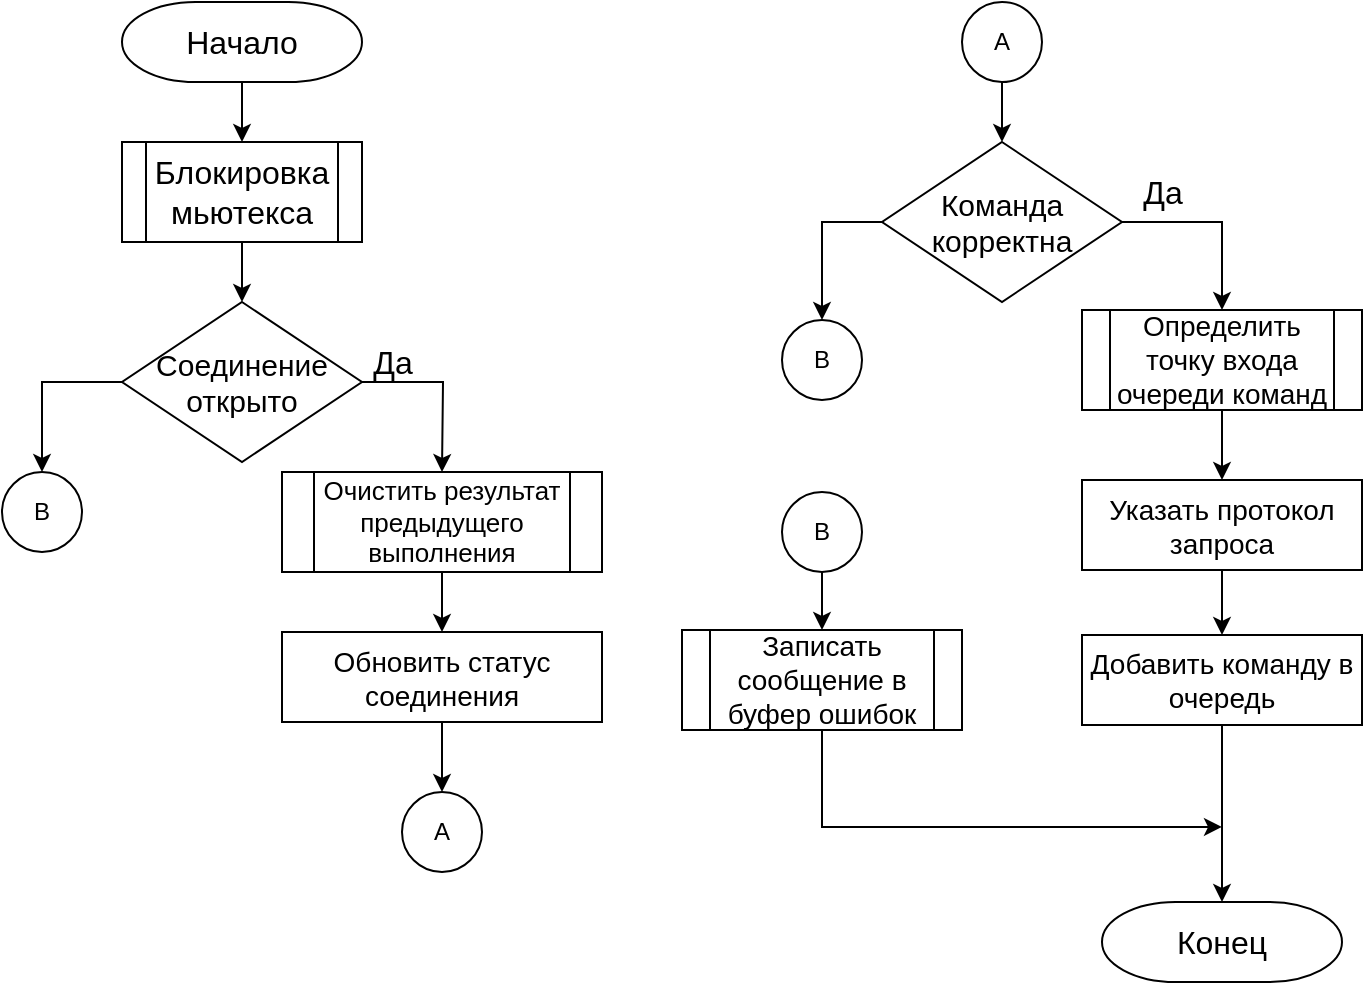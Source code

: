 <mxfile version="13.9.9" type="device"><diagram id="a2he11h2Zu4jGaoNK2Ix" name="Страница 1"><mxGraphModel dx="1205" dy="687" grid="1" gridSize="10" guides="1" tooltips="1" connect="1" arrows="1" fold="1" page="1" pageScale="1" pageWidth="827" pageHeight="1169" math="0" shadow="0"><root><mxCell id="0"/><mxCell id="1" parent="0"/><mxCell id="LemFToxEVEiaFvEiyyyv-5" style="edgeStyle=orthogonalEdgeStyle;rounded=0;orthogonalLoop=1;jettySize=auto;html=1;exitX=0.5;exitY=1;exitDx=0;exitDy=0;exitPerimeter=0;entryX=0.5;entryY=0;entryDx=0;entryDy=0;" parent="1" source="LemFToxEVEiaFvEiyyyv-1" target="LemFToxEVEiaFvEiyyyv-4" edge="1"><mxGeometry relative="1" as="geometry"/></mxCell><mxCell id="LemFToxEVEiaFvEiyyyv-1" value="&lt;font style=&quot;font-size: 16px&quot;&gt;Начало&lt;/font&gt;" style="strokeWidth=1;html=1;shape=mxgraph.flowchart.terminator;whiteSpace=wrap;" parent="1" vertex="1"><mxGeometry x="160" y="40" width="120" height="40" as="geometry"/></mxCell><mxCell id="LemFToxEVEiaFvEiyyyv-7" style="edgeStyle=orthogonalEdgeStyle;rounded=0;orthogonalLoop=1;jettySize=auto;html=1;exitX=0.5;exitY=1;exitDx=0;exitDy=0;entryX=0.5;entryY=0;entryDx=0;entryDy=0;entryPerimeter=0;" parent="1" source="LemFToxEVEiaFvEiyyyv-4" target="LemFToxEVEiaFvEiyyyv-6" edge="1"><mxGeometry relative="1" as="geometry"/></mxCell><mxCell id="LemFToxEVEiaFvEiyyyv-4" value="&lt;font style=&quot;font-size: 16px&quot;&gt;Блокировка мьютекса&lt;/font&gt;" style="shape=process;whiteSpace=wrap;html=1;backgroundOutline=1;rounded=0;strokeWidth=1;" parent="1" vertex="1"><mxGeometry x="160" y="110" width="120" height="50" as="geometry"/></mxCell><mxCell id="LemFToxEVEiaFvEiyyyv-10" style="edgeStyle=orthogonalEdgeStyle;rounded=0;orthogonalLoop=1;jettySize=auto;html=1;exitX=0;exitY=0.5;exitDx=0;exitDy=0;exitPerimeter=0;entryX=0.5;entryY=0;entryDx=0;entryDy=0;" parent="1" source="LemFToxEVEiaFvEiyyyv-6" target="LemFToxEVEiaFvEiyyyv-9" edge="1"><mxGeometry relative="1" as="geometry"/></mxCell><mxCell id="LemFToxEVEiaFvEiyyyv-12" style="edgeStyle=orthogonalEdgeStyle;rounded=0;orthogonalLoop=1;jettySize=auto;html=1;exitX=1;exitY=0.5;exitDx=0;exitDy=0;exitPerimeter=0;entryX=0.5;entryY=0;entryDx=0;entryDy=0;entryPerimeter=0;" parent="1" source="LemFToxEVEiaFvEiyyyv-6" edge="1"><mxGeometry relative="1" as="geometry"><mxPoint x="320" y="275" as="targetPoint"/></mxGeometry></mxCell><mxCell id="LemFToxEVEiaFvEiyyyv-6" value="&lt;font style=&quot;font-size: 15px&quot;&gt;Соединение &lt;br&gt;открыто&lt;/font&gt;" style="strokeWidth=1;html=1;shape=mxgraph.flowchart.decision;whiteSpace=wrap;rounded=0;" parent="1" vertex="1"><mxGeometry x="160" y="190" width="120" height="80" as="geometry"/></mxCell><mxCell id="LemFToxEVEiaFvEiyyyv-9" value="B" style="ellipse;whiteSpace=wrap;html=1;aspect=fixed;rounded=0;strokeWidth=1;" parent="1" vertex="1"><mxGeometry x="100" y="275" width="40" height="40" as="geometry"/></mxCell><mxCell id="LemFToxEVEiaFvEiyyyv-13" value="&lt;font style=&quot;font-size: 16px&quot;&gt;Да&lt;/font&gt;" style="text;html=1;align=center;verticalAlign=middle;resizable=0;points=[];autosize=1;" parent="1" vertex="1"><mxGeometry x="275" y="210" width="40" height="20" as="geometry"/></mxCell><mxCell id="s7dE0I-20HVkc_vtpToa-3" style="edgeStyle=orthogonalEdgeStyle;rounded=0;orthogonalLoop=1;jettySize=auto;html=1;exitX=0.5;exitY=1;exitDx=0;exitDy=0;entryX=0.5;entryY=0;entryDx=0;entryDy=0;" parent="1" source="LemFToxEVEiaFvEiyyyv-31" target="s7dE0I-20HVkc_vtpToa-2" edge="1"><mxGeometry relative="1" as="geometry"/></mxCell><mxCell id="LemFToxEVEiaFvEiyyyv-31" value="&lt;font style=&quot;font-size: 13px&quot;&gt;Очистить результат предыдущего выполнения&lt;/font&gt;" style="shape=process;whiteSpace=wrap;html=1;backgroundOutline=1;rounded=0;strokeWidth=1;" parent="1" vertex="1"><mxGeometry x="240" y="275" width="160" height="50" as="geometry"/></mxCell><mxCell id="s7dE0I-20HVkc_vtpToa-7" style="edgeStyle=orthogonalEdgeStyle;rounded=0;orthogonalLoop=1;jettySize=auto;html=1;exitX=0.5;exitY=1;exitDx=0;exitDy=0;entryX=0.5;entryY=0;entryDx=0;entryDy=0;entryPerimeter=0;" parent="1" source="LemFToxEVEiaFvEiyyyv-35" target="LemFToxEVEiaFvEiyyyv-37" edge="1"><mxGeometry relative="1" as="geometry"/></mxCell><mxCell id="LemFToxEVEiaFvEiyyyv-35" value="A" style="ellipse;whiteSpace=wrap;html=1;aspect=fixed;rounded=0;strokeWidth=1;" parent="1" vertex="1"><mxGeometry x="580" y="40" width="40" height="40" as="geometry"/></mxCell><mxCell id="LemFToxEVEiaFvEiyyyv-39" style="edgeStyle=orthogonalEdgeStyle;rounded=0;orthogonalLoop=1;jettySize=auto;html=1;exitX=0;exitY=0.5;exitDx=0;exitDy=0;exitPerimeter=0;entryX=0.5;entryY=0;entryDx=0;entryDy=0;" parent="1" source="LemFToxEVEiaFvEiyyyv-37" target="LemFToxEVEiaFvEiyyyv-40" edge="1"><mxGeometry relative="1" as="geometry"><mxPoint x="510" y="350" as="targetPoint"/></mxGeometry></mxCell><mxCell id="LemFToxEVEiaFvEiyyyv-44" style="edgeStyle=orthogonalEdgeStyle;rounded=0;orthogonalLoop=1;jettySize=auto;html=1;exitX=1;exitY=0.5;exitDx=0;exitDy=0;exitPerimeter=0;entryX=0.5;entryY=0;entryDx=0;entryDy=0;" parent="1" source="LemFToxEVEiaFvEiyyyv-37" target="LemFToxEVEiaFvEiyyyv-45" edge="1"><mxGeometry relative="1" as="geometry"><mxPoint x="710" y="360" as="targetPoint"/></mxGeometry></mxCell><mxCell id="LemFToxEVEiaFvEiyyyv-37" value="&lt;span style=&quot;font-size: 15px&quot;&gt;Команда корректна&lt;/span&gt;" style="strokeWidth=1;html=1;shape=mxgraph.flowchart.decision;whiteSpace=wrap;rounded=0;" parent="1" vertex="1"><mxGeometry x="540" y="110" width="120" height="80" as="geometry"/></mxCell><mxCell id="LemFToxEVEiaFvEiyyyv-40" value="B" style="ellipse;whiteSpace=wrap;html=1;aspect=fixed;rounded=0;strokeWidth=1;" parent="1" vertex="1"><mxGeometry x="490" y="199" width="40" height="40" as="geometry"/></mxCell><mxCell id="s7dE0I-20HVkc_vtpToa-9" style="edgeStyle=orthogonalEdgeStyle;rounded=0;orthogonalLoop=1;jettySize=auto;html=1;exitX=0.5;exitY=1;exitDx=0;exitDy=0;entryX=0.5;entryY=0;entryDx=0;entryDy=0;" parent="1" source="LemFToxEVEiaFvEiyyyv-45" target="SIBhmC5fLHOl5e59MXEq-1" edge="1"><mxGeometry relative="1" as="geometry"/></mxCell><mxCell id="LemFToxEVEiaFvEiyyyv-45" value="&lt;font style=&quot;font-size: 14px&quot;&gt;Определить точку входа очереди команд&lt;/font&gt;" style="shape=process;whiteSpace=wrap;html=1;backgroundOutline=1;rounded=0;strokeWidth=1;" parent="1" vertex="1"><mxGeometry x="640" y="194" width="140" height="50" as="geometry"/></mxCell><mxCell id="s7dE0I-20HVkc_vtpToa-10" style="edgeStyle=orthogonalEdgeStyle;rounded=0;orthogonalLoop=1;jettySize=auto;html=1;exitX=0.5;exitY=1;exitDx=0;exitDy=0;entryX=0.5;entryY=0;entryDx=0;entryDy=0;" parent="1" source="SIBhmC5fLHOl5e59MXEq-1" target="SIBhmC5fLHOl5e59MXEq-2" edge="1"><mxGeometry relative="1" as="geometry"/></mxCell><mxCell id="SIBhmC5fLHOl5e59MXEq-1" value="&lt;font style=&quot;font-size: 14px&quot;&gt;Указать протокол запроса&lt;/font&gt;" style="rounded=0;whiteSpace=wrap;html=1;strokeWidth=1;" parent="1" vertex="1"><mxGeometry x="640" y="279" width="140" height="45" as="geometry"/></mxCell><mxCell id="s7dE0I-20HVkc_vtpToa-12" style="edgeStyle=orthogonalEdgeStyle;rounded=0;orthogonalLoop=1;jettySize=auto;html=1;exitX=0.5;exitY=1;exitDx=0;exitDy=0;entryX=0.5;entryY=0;entryDx=0;entryDy=0;entryPerimeter=0;" parent="1" source="SIBhmC5fLHOl5e59MXEq-2" target="s7dE0I-20HVkc_vtpToa-13" edge="1"><mxGeometry relative="1" as="geometry"><mxPoint x="710" y="431.5" as="targetPoint"/></mxGeometry></mxCell><mxCell id="SIBhmC5fLHOl5e59MXEq-2" value="&lt;font style=&quot;font-size: 14px&quot;&gt;Добавить команду в очередь&lt;/font&gt;" style="rounded=0;whiteSpace=wrap;html=1;strokeWidth=1;" parent="1" vertex="1"><mxGeometry x="640" y="356.5" width="140" height="45" as="geometry"/></mxCell><mxCell id="s7dE0I-20HVkc_vtpToa-5" style="edgeStyle=orthogonalEdgeStyle;rounded=0;orthogonalLoop=1;jettySize=auto;html=1;exitX=0.5;exitY=1;exitDx=0;exitDy=0;entryX=0.5;entryY=0;entryDx=0;entryDy=0;" parent="1" source="s7dE0I-20HVkc_vtpToa-2" target="s7dE0I-20HVkc_vtpToa-4" edge="1"><mxGeometry relative="1" as="geometry"/></mxCell><mxCell id="s7dE0I-20HVkc_vtpToa-2" value="&lt;font style=&quot;font-size: 14px&quot;&gt;Обновить статус соединения&lt;/font&gt;" style="rounded=0;whiteSpace=wrap;html=1;strokeWidth=1;" parent="1" vertex="1"><mxGeometry x="240" y="355" width="160" height="45" as="geometry"/></mxCell><mxCell id="s7dE0I-20HVkc_vtpToa-4" value="A" style="ellipse;whiteSpace=wrap;html=1;aspect=fixed;rounded=0;strokeWidth=1;" parent="1" vertex="1"><mxGeometry x="300" y="435" width="40" height="40" as="geometry"/></mxCell><mxCell id="s7dE0I-20HVkc_vtpToa-8" value="&lt;font style=&quot;font-size: 16px&quot;&gt;Да&lt;/font&gt;" style="text;html=1;align=center;verticalAlign=middle;resizable=0;points=[];autosize=1;" parent="1" vertex="1"><mxGeometry x="660" y="125" width="40" height="20" as="geometry"/></mxCell><mxCell id="s7dE0I-20HVkc_vtpToa-13" value="&lt;font style=&quot;font-size: 16px&quot;&gt;Конец&lt;/font&gt;" style="strokeWidth=1;html=1;shape=mxgraph.flowchart.terminator;whiteSpace=wrap;" parent="1" vertex="1"><mxGeometry x="650" y="490" width="120" height="40" as="geometry"/></mxCell><mxCell id="s7dE0I-20HVkc_vtpToa-17" style="edgeStyle=orthogonalEdgeStyle;rounded=0;orthogonalLoop=1;jettySize=auto;html=1;exitX=0.5;exitY=1;exitDx=0;exitDy=0;entryX=0.5;entryY=0;entryDx=0;entryDy=0;" parent="1" source="s7dE0I-20HVkc_vtpToa-15" target="s7dE0I-20HVkc_vtpToa-16" edge="1"><mxGeometry relative="1" as="geometry"/></mxCell><mxCell id="s7dE0I-20HVkc_vtpToa-15" value="B" style="ellipse;whiteSpace=wrap;html=1;aspect=fixed;rounded=0;strokeWidth=1;" parent="1" vertex="1"><mxGeometry x="490" y="285" width="40" height="40" as="geometry"/></mxCell><mxCell id="s7dE0I-20HVkc_vtpToa-18" style="edgeStyle=orthogonalEdgeStyle;rounded=0;orthogonalLoop=1;jettySize=auto;html=1;exitX=0.5;exitY=1;exitDx=0;exitDy=0;" parent="1" source="s7dE0I-20HVkc_vtpToa-16" edge="1"><mxGeometry relative="1" as="geometry"><mxPoint x="710" y="452.47" as="targetPoint"/><Array as="points"><mxPoint x="510" y="452.47"/></Array></mxGeometry></mxCell><mxCell id="s7dE0I-20HVkc_vtpToa-16" value="&lt;font style=&quot;font-size: 14px&quot;&gt;Записать сообщение в буфер ошибок&lt;/font&gt;" style="shape=process;whiteSpace=wrap;html=1;backgroundOutline=1;rounded=0;strokeWidth=1;" parent="1" vertex="1"><mxGeometry x="440" y="354" width="140" height="50" as="geometry"/></mxCell></root></mxGraphModel></diagram></mxfile>